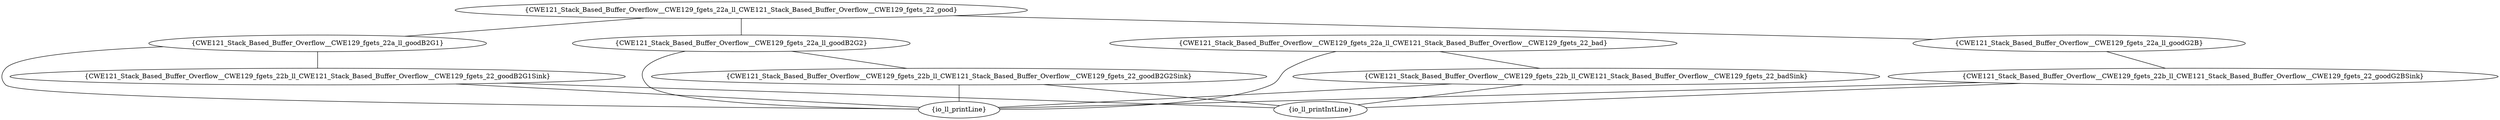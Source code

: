 graph "cg graph" {
CWE121_Stack_Based_Buffer_Overflow__CWE129_fgets_22a_ll_goodB2G1 [label="{CWE121_Stack_Based_Buffer_Overflow__CWE129_fgets_22a_ll_goodB2G1}"];
io_ll_printLine [label="{io_ll_printLine}"];
CWE121_Stack_Based_Buffer_Overflow__CWE129_fgets_22b_ll_CWE121_Stack_Based_Buffer_Overflow__CWE129_fgets_22_goodB2G1Sink [label="{CWE121_Stack_Based_Buffer_Overflow__CWE129_fgets_22b_ll_CWE121_Stack_Based_Buffer_Overflow__CWE129_fgets_22_goodB2G1Sink}"];
CWE121_Stack_Based_Buffer_Overflow__CWE129_fgets_22a_ll_goodB2G2 [label="{CWE121_Stack_Based_Buffer_Overflow__CWE129_fgets_22a_ll_goodB2G2}"];
CWE121_Stack_Based_Buffer_Overflow__CWE129_fgets_22b_ll_CWE121_Stack_Based_Buffer_Overflow__CWE129_fgets_22_goodB2G2Sink [label="{CWE121_Stack_Based_Buffer_Overflow__CWE129_fgets_22b_ll_CWE121_Stack_Based_Buffer_Overflow__CWE129_fgets_22_goodB2G2Sink}"];
CWE121_Stack_Based_Buffer_Overflow__CWE129_fgets_22b_ll_CWE121_Stack_Based_Buffer_Overflow__CWE129_fgets_22_badSink [label="{CWE121_Stack_Based_Buffer_Overflow__CWE129_fgets_22b_ll_CWE121_Stack_Based_Buffer_Overflow__CWE129_fgets_22_badSink}"];
io_ll_printIntLine [label="{io_ll_printIntLine}"];
CWE121_Stack_Based_Buffer_Overflow__CWE129_fgets_22a_ll_goodG2B [label="{CWE121_Stack_Based_Buffer_Overflow__CWE129_fgets_22a_ll_goodG2B}"];
CWE121_Stack_Based_Buffer_Overflow__CWE129_fgets_22b_ll_CWE121_Stack_Based_Buffer_Overflow__CWE129_fgets_22_goodG2BSink [label="{CWE121_Stack_Based_Buffer_Overflow__CWE129_fgets_22b_ll_CWE121_Stack_Based_Buffer_Overflow__CWE129_fgets_22_goodG2BSink}"];
CWE121_Stack_Based_Buffer_Overflow__CWE129_fgets_22a_ll_CWE121_Stack_Based_Buffer_Overflow__CWE129_fgets_22_bad [label="{CWE121_Stack_Based_Buffer_Overflow__CWE129_fgets_22a_ll_CWE121_Stack_Based_Buffer_Overflow__CWE129_fgets_22_bad}"];
CWE121_Stack_Based_Buffer_Overflow__CWE129_fgets_22a_ll_CWE121_Stack_Based_Buffer_Overflow__CWE129_fgets_22_good [label="{CWE121_Stack_Based_Buffer_Overflow__CWE129_fgets_22a_ll_CWE121_Stack_Based_Buffer_Overflow__CWE129_fgets_22_good}"];
CWE121_Stack_Based_Buffer_Overflow__CWE129_fgets_22a_ll_goodB2G1 -- io_ll_printLine;
CWE121_Stack_Based_Buffer_Overflow__CWE129_fgets_22a_ll_goodB2G1 -- CWE121_Stack_Based_Buffer_Overflow__CWE129_fgets_22b_ll_CWE121_Stack_Based_Buffer_Overflow__CWE129_fgets_22_goodB2G1Sink;
CWE121_Stack_Based_Buffer_Overflow__CWE129_fgets_22a_ll_goodB2G2 -- io_ll_printLine;
CWE121_Stack_Based_Buffer_Overflow__CWE129_fgets_22a_ll_goodB2G2 -- CWE121_Stack_Based_Buffer_Overflow__CWE129_fgets_22b_ll_CWE121_Stack_Based_Buffer_Overflow__CWE129_fgets_22_goodB2G2Sink;
CWE121_Stack_Based_Buffer_Overflow__CWE129_fgets_22b_ll_CWE121_Stack_Based_Buffer_Overflow__CWE129_fgets_22_badSink -- io_ll_printIntLine;
CWE121_Stack_Based_Buffer_Overflow__CWE129_fgets_22b_ll_CWE121_Stack_Based_Buffer_Overflow__CWE129_fgets_22_badSink -- io_ll_printLine;
CWE121_Stack_Based_Buffer_Overflow__CWE129_fgets_22a_ll_goodG2B -- CWE121_Stack_Based_Buffer_Overflow__CWE129_fgets_22b_ll_CWE121_Stack_Based_Buffer_Overflow__CWE129_fgets_22_goodG2BSink;
CWE121_Stack_Based_Buffer_Overflow__CWE129_fgets_22b_ll_CWE121_Stack_Based_Buffer_Overflow__CWE129_fgets_22_goodG2BSink -- io_ll_printIntLine;
CWE121_Stack_Based_Buffer_Overflow__CWE129_fgets_22b_ll_CWE121_Stack_Based_Buffer_Overflow__CWE129_fgets_22_goodG2BSink -- io_ll_printLine;
CWE121_Stack_Based_Buffer_Overflow__CWE129_fgets_22b_ll_CWE121_Stack_Based_Buffer_Overflow__CWE129_fgets_22_goodB2G1Sink -- io_ll_printLine;
CWE121_Stack_Based_Buffer_Overflow__CWE129_fgets_22b_ll_CWE121_Stack_Based_Buffer_Overflow__CWE129_fgets_22_goodB2G1Sink -- io_ll_printIntLine;
CWE121_Stack_Based_Buffer_Overflow__CWE129_fgets_22a_ll_CWE121_Stack_Based_Buffer_Overflow__CWE129_fgets_22_bad -- io_ll_printLine;
CWE121_Stack_Based_Buffer_Overflow__CWE129_fgets_22a_ll_CWE121_Stack_Based_Buffer_Overflow__CWE129_fgets_22_bad -- CWE121_Stack_Based_Buffer_Overflow__CWE129_fgets_22b_ll_CWE121_Stack_Based_Buffer_Overflow__CWE129_fgets_22_badSink;
CWE121_Stack_Based_Buffer_Overflow__CWE129_fgets_22a_ll_CWE121_Stack_Based_Buffer_Overflow__CWE129_fgets_22_good -- CWE121_Stack_Based_Buffer_Overflow__CWE129_fgets_22a_ll_goodB2G1;
CWE121_Stack_Based_Buffer_Overflow__CWE129_fgets_22a_ll_CWE121_Stack_Based_Buffer_Overflow__CWE129_fgets_22_good -- CWE121_Stack_Based_Buffer_Overflow__CWE129_fgets_22a_ll_goodB2G2;
CWE121_Stack_Based_Buffer_Overflow__CWE129_fgets_22a_ll_CWE121_Stack_Based_Buffer_Overflow__CWE129_fgets_22_good -- CWE121_Stack_Based_Buffer_Overflow__CWE129_fgets_22a_ll_goodG2B;
CWE121_Stack_Based_Buffer_Overflow__CWE129_fgets_22b_ll_CWE121_Stack_Based_Buffer_Overflow__CWE129_fgets_22_goodB2G2Sink -- io_ll_printIntLine;
CWE121_Stack_Based_Buffer_Overflow__CWE129_fgets_22b_ll_CWE121_Stack_Based_Buffer_Overflow__CWE129_fgets_22_goodB2G2Sink -- io_ll_printLine;
}
